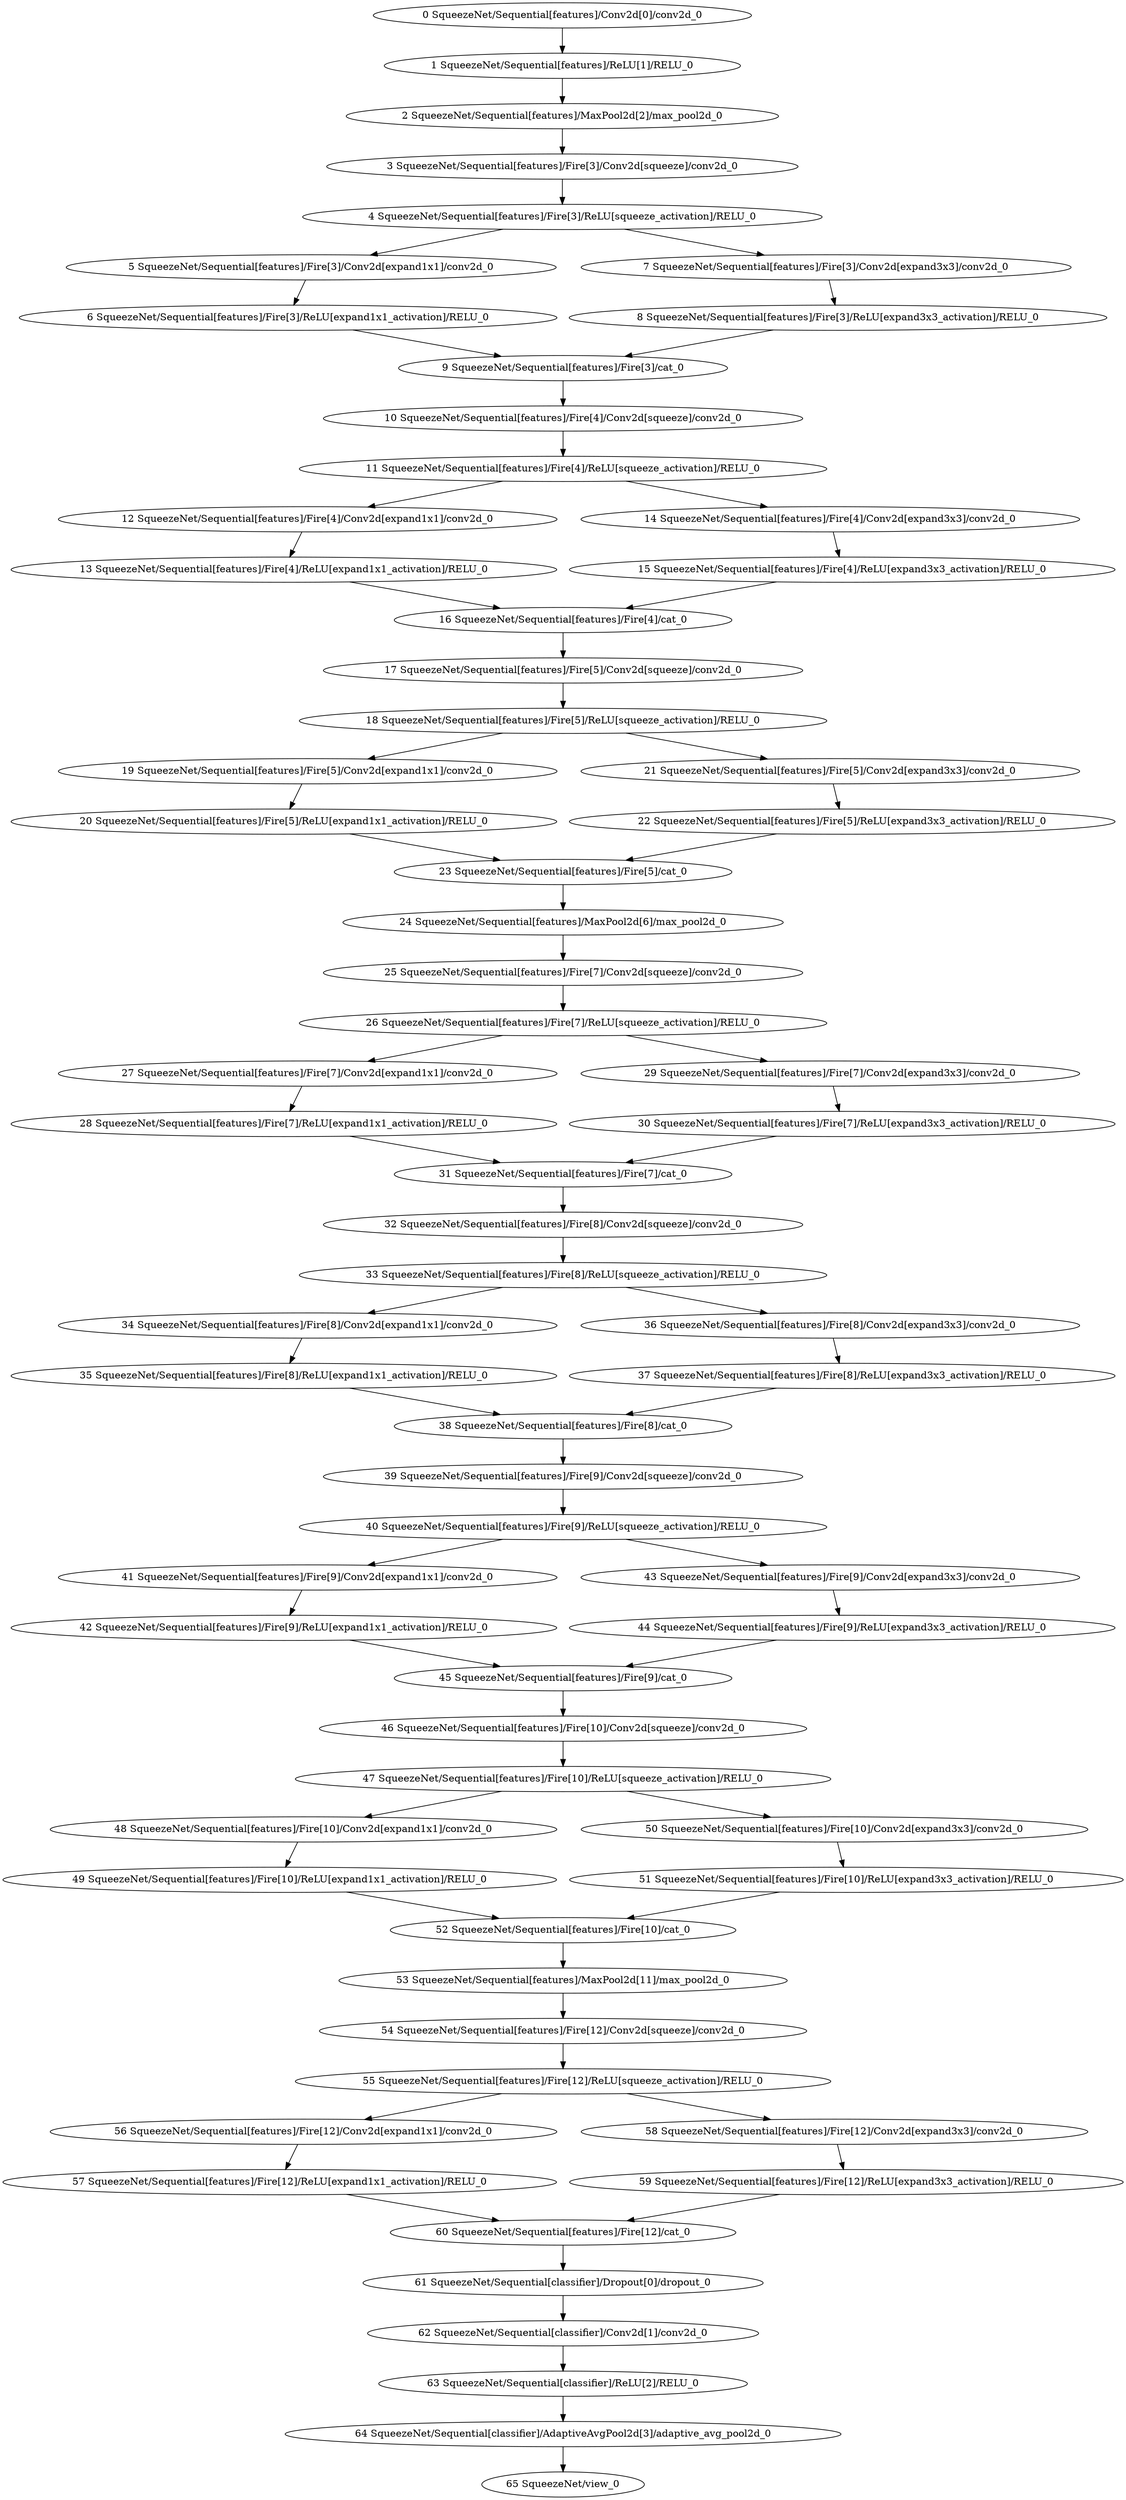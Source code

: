 strict digraph  {
"0 SqueezeNet/Sequential[features]/Conv2d[0]/conv2d_0" [id=0, type=conv2d];
"1 SqueezeNet/Sequential[features]/ReLU[1]/RELU_0" [id=1, type=RELU];
"2 SqueezeNet/Sequential[features]/MaxPool2d[2]/max_pool2d_0" [id=2, type=max_pool2d];
"3 SqueezeNet/Sequential[features]/Fire[3]/Conv2d[squeeze]/conv2d_0" [id=3, type=conv2d];
"4 SqueezeNet/Sequential[features]/Fire[3]/ReLU[squeeze_activation]/RELU_0" [id=4, type=RELU];
"5 SqueezeNet/Sequential[features]/Fire[3]/Conv2d[expand1x1]/conv2d_0" [id=5, type=conv2d];
"6 SqueezeNet/Sequential[features]/Fire[3]/ReLU[expand1x1_activation]/RELU_0" [id=6, type=RELU];
"7 SqueezeNet/Sequential[features]/Fire[3]/Conv2d[expand3x3]/conv2d_0" [id=7, type=conv2d];
"8 SqueezeNet/Sequential[features]/Fire[3]/ReLU[expand3x3_activation]/RELU_0" [id=8, type=RELU];
"9 SqueezeNet/Sequential[features]/Fire[3]/cat_0" [id=9, type=cat];
"10 SqueezeNet/Sequential[features]/Fire[4]/Conv2d[squeeze]/conv2d_0" [id=10, type=conv2d];
"11 SqueezeNet/Sequential[features]/Fire[4]/ReLU[squeeze_activation]/RELU_0" [id=11, type=RELU];
"12 SqueezeNet/Sequential[features]/Fire[4]/Conv2d[expand1x1]/conv2d_0" [id=12, type=conv2d];
"13 SqueezeNet/Sequential[features]/Fire[4]/ReLU[expand1x1_activation]/RELU_0" [id=13, type=RELU];
"14 SqueezeNet/Sequential[features]/Fire[4]/Conv2d[expand3x3]/conv2d_0" [id=14, type=conv2d];
"15 SqueezeNet/Sequential[features]/Fire[4]/ReLU[expand3x3_activation]/RELU_0" [id=15, type=RELU];
"16 SqueezeNet/Sequential[features]/Fire[4]/cat_0" [id=16, type=cat];
"17 SqueezeNet/Sequential[features]/Fire[5]/Conv2d[squeeze]/conv2d_0" [id=17, type=conv2d];
"18 SqueezeNet/Sequential[features]/Fire[5]/ReLU[squeeze_activation]/RELU_0" [id=18, type=RELU];
"19 SqueezeNet/Sequential[features]/Fire[5]/Conv2d[expand1x1]/conv2d_0" [id=19, type=conv2d];
"20 SqueezeNet/Sequential[features]/Fire[5]/ReLU[expand1x1_activation]/RELU_0" [id=20, type=RELU];
"21 SqueezeNet/Sequential[features]/Fire[5]/Conv2d[expand3x3]/conv2d_0" [id=21, type=conv2d];
"22 SqueezeNet/Sequential[features]/Fire[5]/ReLU[expand3x3_activation]/RELU_0" [id=22, type=RELU];
"23 SqueezeNet/Sequential[features]/Fire[5]/cat_0" [id=23, type=cat];
"24 SqueezeNet/Sequential[features]/MaxPool2d[6]/max_pool2d_0" [id=24, type=max_pool2d];
"25 SqueezeNet/Sequential[features]/Fire[7]/Conv2d[squeeze]/conv2d_0" [id=25, type=conv2d];
"26 SqueezeNet/Sequential[features]/Fire[7]/ReLU[squeeze_activation]/RELU_0" [id=26, type=RELU];
"27 SqueezeNet/Sequential[features]/Fire[7]/Conv2d[expand1x1]/conv2d_0" [id=27, type=conv2d];
"28 SqueezeNet/Sequential[features]/Fire[7]/ReLU[expand1x1_activation]/RELU_0" [id=28, type=RELU];
"29 SqueezeNet/Sequential[features]/Fire[7]/Conv2d[expand3x3]/conv2d_0" [id=29, type=conv2d];
"30 SqueezeNet/Sequential[features]/Fire[7]/ReLU[expand3x3_activation]/RELU_0" [id=30, type=RELU];
"31 SqueezeNet/Sequential[features]/Fire[7]/cat_0" [id=31, type=cat];
"32 SqueezeNet/Sequential[features]/Fire[8]/Conv2d[squeeze]/conv2d_0" [id=32, type=conv2d];
"33 SqueezeNet/Sequential[features]/Fire[8]/ReLU[squeeze_activation]/RELU_0" [id=33, type=RELU];
"34 SqueezeNet/Sequential[features]/Fire[8]/Conv2d[expand1x1]/conv2d_0" [id=34, type=conv2d];
"35 SqueezeNet/Sequential[features]/Fire[8]/ReLU[expand1x1_activation]/RELU_0" [id=35, type=RELU];
"36 SqueezeNet/Sequential[features]/Fire[8]/Conv2d[expand3x3]/conv2d_0" [id=36, type=conv2d];
"37 SqueezeNet/Sequential[features]/Fire[8]/ReLU[expand3x3_activation]/RELU_0" [id=37, type=RELU];
"38 SqueezeNet/Sequential[features]/Fire[8]/cat_0" [id=38, type=cat];
"39 SqueezeNet/Sequential[features]/Fire[9]/Conv2d[squeeze]/conv2d_0" [id=39, type=conv2d];
"40 SqueezeNet/Sequential[features]/Fire[9]/ReLU[squeeze_activation]/RELU_0" [id=40, type=RELU];
"41 SqueezeNet/Sequential[features]/Fire[9]/Conv2d[expand1x1]/conv2d_0" [id=41, type=conv2d];
"42 SqueezeNet/Sequential[features]/Fire[9]/ReLU[expand1x1_activation]/RELU_0" [id=42, type=RELU];
"43 SqueezeNet/Sequential[features]/Fire[9]/Conv2d[expand3x3]/conv2d_0" [id=43, type=conv2d];
"44 SqueezeNet/Sequential[features]/Fire[9]/ReLU[expand3x3_activation]/RELU_0" [id=44, type=RELU];
"45 SqueezeNet/Sequential[features]/Fire[9]/cat_0" [id=45, type=cat];
"46 SqueezeNet/Sequential[features]/Fire[10]/Conv2d[squeeze]/conv2d_0" [id=46, type=conv2d];
"47 SqueezeNet/Sequential[features]/Fire[10]/ReLU[squeeze_activation]/RELU_0" [id=47, type=RELU];
"48 SqueezeNet/Sequential[features]/Fire[10]/Conv2d[expand1x1]/conv2d_0" [id=48, type=conv2d];
"49 SqueezeNet/Sequential[features]/Fire[10]/ReLU[expand1x1_activation]/RELU_0" [id=49, type=RELU];
"50 SqueezeNet/Sequential[features]/Fire[10]/Conv2d[expand3x3]/conv2d_0" [id=50, type=conv2d];
"51 SqueezeNet/Sequential[features]/Fire[10]/ReLU[expand3x3_activation]/RELU_0" [id=51, type=RELU];
"52 SqueezeNet/Sequential[features]/Fire[10]/cat_0" [id=52, type=cat];
"53 SqueezeNet/Sequential[features]/MaxPool2d[11]/max_pool2d_0" [id=53, type=max_pool2d];
"54 SqueezeNet/Sequential[features]/Fire[12]/Conv2d[squeeze]/conv2d_0" [id=54, type=conv2d];
"55 SqueezeNet/Sequential[features]/Fire[12]/ReLU[squeeze_activation]/RELU_0" [id=55, type=RELU];
"56 SqueezeNet/Sequential[features]/Fire[12]/Conv2d[expand1x1]/conv2d_0" [id=56, type=conv2d];
"57 SqueezeNet/Sequential[features]/Fire[12]/ReLU[expand1x1_activation]/RELU_0" [id=57, type=RELU];
"58 SqueezeNet/Sequential[features]/Fire[12]/Conv2d[expand3x3]/conv2d_0" [id=58, type=conv2d];
"59 SqueezeNet/Sequential[features]/Fire[12]/ReLU[expand3x3_activation]/RELU_0" [id=59, type=RELU];
"60 SqueezeNet/Sequential[features]/Fire[12]/cat_0" [id=60, type=cat];
"61 SqueezeNet/Sequential[classifier]/Dropout[0]/dropout_0" [id=61, type=dropout];
"62 SqueezeNet/Sequential[classifier]/Conv2d[1]/conv2d_0" [id=62, type=conv2d];
"63 SqueezeNet/Sequential[classifier]/ReLU[2]/RELU_0" [id=63, type=RELU];
"64 SqueezeNet/Sequential[classifier]/AdaptiveAvgPool2d[3]/adaptive_avg_pool2d_0" [id=64, type=adaptive_avg_pool2d];
"65 SqueezeNet/view_0" [id=65, type=view];
"0 SqueezeNet/Sequential[features]/Conv2d[0]/conv2d_0" -> "1 SqueezeNet/Sequential[features]/ReLU[1]/RELU_0";
"1 SqueezeNet/Sequential[features]/ReLU[1]/RELU_0" -> "2 SqueezeNet/Sequential[features]/MaxPool2d[2]/max_pool2d_0";
"2 SqueezeNet/Sequential[features]/MaxPool2d[2]/max_pool2d_0" -> "3 SqueezeNet/Sequential[features]/Fire[3]/Conv2d[squeeze]/conv2d_0";
"3 SqueezeNet/Sequential[features]/Fire[3]/Conv2d[squeeze]/conv2d_0" -> "4 SqueezeNet/Sequential[features]/Fire[3]/ReLU[squeeze_activation]/RELU_0";
"4 SqueezeNet/Sequential[features]/Fire[3]/ReLU[squeeze_activation]/RELU_0" -> "5 SqueezeNet/Sequential[features]/Fire[3]/Conv2d[expand1x1]/conv2d_0";
"4 SqueezeNet/Sequential[features]/Fire[3]/ReLU[squeeze_activation]/RELU_0" -> "7 SqueezeNet/Sequential[features]/Fire[3]/Conv2d[expand3x3]/conv2d_0";
"5 SqueezeNet/Sequential[features]/Fire[3]/Conv2d[expand1x1]/conv2d_0" -> "6 SqueezeNet/Sequential[features]/Fire[3]/ReLU[expand1x1_activation]/RELU_0";
"6 SqueezeNet/Sequential[features]/Fire[3]/ReLU[expand1x1_activation]/RELU_0" -> "9 SqueezeNet/Sequential[features]/Fire[3]/cat_0";
"7 SqueezeNet/Sequential[features]/Fire[3]/Conv2d[expand3x3]/conv2d_0" -> "8 SqueezeNet/Sequential[features]/Fire[3]/ReLU[expand3x3_activation]/RELU_0";
"8 SqueezeNet/Sequential[features]/Fire[3]/ReLU[expand3x3_activation]/RELU_0" -> "9 SqueezeNet/Sequential[features]/Fire[3]/cat_0";
"9 SqueezeNet/Sequential[features]/Fire[3]/cat_0" -> "10 SqueezeNet/Sequential[features]/Fire[4]/Conv2d[squeeze]/conv2d_0";
"10 SqueezeNet/Sequential[features]/Fire[4]/Conv2d[squeeze]/conv2d_0" -> "11 SqueezeNet/Sequential[features]/Fire[4]/ReLU[squeeze_activation]/RELU_0";
"11 SqueezeNet/Sequential[features]/Fire[4]/ReLU[squeeze_activation]/RELU_0" -> "12 SqueezeNet/Sequential[features]/Fire[4]/Conv2d[expand1x1]/conv2d_0";
"11 SqueezeNet/Sequential[features]/Fire[4]/ReLU[squeeze_activation]/RELU_0" -> "14 SqueezeNet/Sequential[features]/Fire[4]/Conv2d[expand3x3]/conv2d_0";
"12 SqueezeNet/Sequential[features]/Fire[4]/Conv2d[expand1x1]/conv2d_0" -> "13 SqueezeNet/Sequential[features]/Fire[4]/ReLU[expand1x1_activation]/RELU_0";
"13 SqueezeNet/Sequential[features]/Fire[4]/ReLU[expand1x1_activation]/RELU_0" -> "16 SqueezeNet/Sequential[features]/Fire[4]/cat_0";
"14 SqueezeNet/Sequential[features]/Fire[4]/Conv2d[expand3x3]/conv2d_0" -> "15 SqueezeNet/Sequential[features]/Fire[4]/ReLU[expand3x3_activation]/RELU_0";
"15 SqueezeNet/Sequential[features]/Fire[4]/ReLU[expand3x3_activation]/RELU_0" -> "16 SqueezeNet/Sequential[features]/Fire[4]/cat_0";
"16 SqueezeNet/Sequential[features]/Fire[4]/cat_0" -> "17 SqueezeNet/Sequential[features]/Fire[5]/Conv2d[squeeze]/conv2d_0";
"17 SqueezeNet/Sequential[features]/Fire[5]/Conv2d[squeeze]/conv2d_0" -> "18 SqueezeNet/Sequential[features]/Fire[5]/ReLU[squeeze_activation]/RELU_0";
"18 SqueezeNet/Sequential[features]/Fire[5]/ReLU[squeeze_activation]/RELU_0" -> "19 SqueezeNet/Sequential[features]/Fire[5]/Conv2d[expand1x1]/conv2d_0";
"18 SqueezeNet/Sequential[features]/Fire[5]/ReLU[squeeze_activation]/RELU_0" -> "21 SqueezeNet/Sequential[features]/Fire[5]/Conv2d[expand3x3]/conv2d_0";
"19 SqueezeNet/Sequential[features]/Fire[5]/Conv2d[expand1x1]/conv2d_0" -> "20 SqueezeNet/Sequential[features]/Fire[5]/ReLU[expand1x1_activation]/RELU_0";
"20 SqueezeNet/Sequential[features]/Fire[5]/ReLU[expand1x1_activation]/RELU_0" -> "23 SqueezeNet/Sequential[features]/Fire[5]/cat_0";
"21 SqueezeNet/Sequential[features]/Fire[5]/Conv2d[expand3x3]/conv2d_0" -> "22 SqueezeNet/Sequential[features]/Fire[5]/ReLU[expand3x3_activation]/RELU_0";
"22 SqueezeNet/Sequential[features]/Fire[5]/ReLU[expand3x3_activation]/RELU_0" -> "23 SqueezeNet/Sequential[features]/Fire[5]/cat_0";
"23 SqueezeNet/Sequential[features]/Fire[5]/cat_0" -> "24 SqueezeNet/Sequential[features]/MaxPool2d[6]/max_pool2d_0";
"24 SqueezeNet/Sequential[features]/MaxPool2d[6]/max_pool2d_0" -> "25 SqueezeNet/Sequential[features]/Fire[7]/Conv2d[squeeze]/conv2d_0";
"25 SqueezeNet/Sequential[features]/Fire[7]/Conv2d[squeeze]/conv2d_0" -> "26 SqueezeNet/Sequential[features]/Fire[7]/ReLU[squeeze_activation]/RELU_0";
"26 SqueezeNet/Sequential[features]/Fire[7]/ReLU[squeeze_activation]/RELU_0" -> "27 SqueezeNet/Sequential[features]/Fire[7]/Conv2d[expand1x1]/conv2d_0";
"26 SqueezeNet/Sequential[features]/Fire[7]/ReLU[squeeze_activation]/RELU_0" -> "29 SqueezeNet/Sequential[features]/Fire[7]/Conv2d[expand3x3]/conv2d_0";
"27 SqueezeNet/Sequential[features]/Fire[7]/Conv2d[expand1x1]/conv2d_0" -> "28 SqueezeNet/Sequential[features]/Fire[7]/ReLU[expand1x1_activation]/RELU_0";
"28 SqueezeNet/Sequential[features]/Fire[7]/ReLU[expand1x1_activation]/RELU_0" -> "31 SqueezeNet/Sequential[features]/Fire[7]/cat_0";
"29 SqueezeNet/Sequential[features]/Fire[7]/Conv2d[expand3x3]/conv2d_0" -> "30 SqueezeNet/Sequential[features]/Fire[7]/ReLU[expand3x3_activation]/RELU_0";
"30 SqueezeNet/Sequential[features]/Fire[7]/ReLU[expand3x3_activation]/RELU_0" -> "31 SqueezeNet/Sequential[features]/Fire[7]/cat_0";
"31 SqueezeNet/Sequential[features]/Fire[7]/cat_0" -> "32 SqueezeNet/Sequential[features]/Fire[8]/Conv2d[squeeze]/conv2d_0";
"32 SqueezeNet/Sequential[features]/Fire[8]/Conv2d[squeeze]/conv2d_0" -> "33 SqueezeNet/Sequential[features]/Fire[8]/ReLU[squeeze_activation]/RELU_0";
"33 SqueezeNet/Sequential[features]/Fire[8]/ReLU[squeeze_activation]/RELU_0" -> "34 SqueezeNet/Sequential[features]/Fire[8]/Conv2d[expand1x1]/conv2d_0";
"33 SqueezeNet/Sequential[features]/Fire[8]/ReLU[squeeze_activation]/RELU_0" -> "36 SqueezeNet/Sequential[features]/Fire[8]/Conv2d[expand3x3]/conv2d_0";
"34 SqueezeNet/Sequential[features]/Fire[8]/Conv2d[expand1x1]/conv2d_0" -> "35 SqueezeNet/Sequential[features]/Fire[8]/ReLU[expand1x1_activation]/RELU_0";
"35 SqueezeNet/Sequential[features]/Fire[8]/ReLU[expand1x1_activation]/RELU_0" -> "38 SqueezeNet/Sequential[features]/Fire[8]/cat_0";
"36 SqueezeNet/Sequential[features]/Fire[8]/Conv2d[expand3x3]/conv2d_0" -> "37 SqueezeNet/Sequential[features]/Fire[8]/ReLU[expand3x3_activation]/RELU_0";
"37 SqueezeNet/Sequential[features]/Fire[8]/ReLU[expand3x3_activation]/RELU_0" -> "38 SqueezeNet/Sequential[features]/Fire[8]/cat_0";
"38 SqueezeNet/Sequential[features]/Fire[8]/cat_0" -> "39 SqueezeNet/Sequential[features]/Fire[9]/Conv2d[squeeze]/conv2d_0";
"39 SqueezeNet/Sequential[features]/Fire[9]/Conv2d[squeeze]/conv2d_0" -> "40 SqueezeNet/Sequential[features]/Fire[9]/ReLU[squeeze_activation]/RELU_0";
"40 SqueezeNet/Sequential[features]/Fire[9]/ReLU[squeeze_activation]/RELU_0" -> "41 SqueezeNet/Sequential[features]/Fire[9]/Conv2d[expand1x1]/conv2d_0";
"40 SqueezeNet/Sequential[features]/Fire[9]/ReLU[squeeze_activation]/RELU_0" -> "43 SqueezeNet/Sequential[features]/Fire[9]/Conv2d[expand3x3]/conv2d_0";
"41 SqueezeNet/Sequential[features]/Fire[9]/Conv2d[expand1x1]/conv2d_0" -> "42 SqueezeNet/Sequential[features]/Fire[9]/ReLU[expand1x1_activation]/RELU_0";
"42 SqueezeNet/Sequential[features]/Fire[9]/ReLU[expand1x1_activation]/RELU_0" -> "45 SqueezeNet/Sequential[features]/Fire[9]/cat_0";
"43 SqueezeNet/Sequential[features]/Fire[9]/Conv2d[expand3x3]/conv2d_0" -> "44 SqueezeNet/Sequential[features]/Fire[9]/ReLU[expand3x3_activation]/RELU_0";
"44 SqueezeNet/Sequential[features]/Fire[9]/ReLU[expand3x3_activation]/RELU_0" -> "45 SqueezeNet/Sequential[features]/Fire[9]/cat_0";
"45 SqueezeNet/Sequential[features]/Fire[9]/cat_0" -> "46 SqueezeNet/Sequential[features]/Fire[10]/Conv2d[squeeze]/conv2d_0";
"46 SqueezeNet/Sequential[features]/Fire[10]/Conv2d[squeeze]/conv2d_0" -> "47 SqueezeNet/Sequential[features]/Fire[10]/ReLU[squeeze_activation]/RELU_0";
"47 SqueezeNet/Sequential[features]/Fire[10]/ReLU[squeeze_activation]/RELU_0" -> "48 SqueezeNet/Sequential[features]/Fire[10]/Conv2d[expand1x1]/conv2d_0";
"47 SqueezeNet/Sequential[features]/Fire[10]/ReLU[squeeze_activation]/RELU_0" -> "50 SqueezeNet/Sequential[features]/Fire[10]/Conv2d[expand3x3]/conv2d_0";
"48 SqueezeNet/Sequential[features]/Fire[10]/Conv2d[expand1x1]/conv2d_0" -> "49 SqueezeNet/Sequential[features]/Fire[10]/ReLU[expand1x1_activation]/RELU_0";
"49 SqueezeNet/Sequential[features]/Fire[10]/ReLU[expand1x1_activation]/RELU_0" -> "52 SqueezeNet/Sequential[features]/Fire[10]/cat_0";
"50 SqueezeNet/Sequential[features]/Fire[10]/Conv2d[expand3x3]/conv2d_0" -> "51 SqueezeNet/Sequential[features]/Fire[10]/ReLU[expand3x3_activation]/RELU_0";
"51 SqueezeNet/Sequential[features]/Fire[10]/ReLU[expand3x3_activation]/RELU_0" -> "52 SqueezeNet/Sequential[features]/Fire[10]/cat_0";
"52 SqueezeNet/Sequential[features]/Fire[10]/cat_0" -> "53 SqueezeNet/Sequential[features]/MaxPool2d[11]/max_pool2d_0";
"53 SqueezeNet/Sequential[features]/MaxPool2d[11]/max_pool2d_0" -> "54 SqueezeNet/Sequential[features]/Fire[12]/Conv2d[squeeze]/conv2d_0";
"54 SqueezeNet/Sequential[features]/Fire[12]/Conv2d[squeeze]/conv2d_0" -> "55 SqueezeNet/Sequential[features]/Fire[12]/ReLU[squeeze_activation]/RELU_0";
"55 SqueezeNet/Sequential[features]/Fire[12]/ReLU[squeeze_activation]/RELU_0" -> "56 SqueezeNet/Sequential[features]/Fire[12]/Conv2d[expand1x1]/conv2d_0";
"55 SqueezeNet/Sequential[features]/Fire[12]/ReLU[squeeze_activation]/RELU_0" -> "58 SqueezeNet/Sequential[features]/Fire[12]/Conv2d[expand3x3]/conv2d_0";
"56 SqueezeNet/Sequential[features]/Fire[12]/Conv2d[expand1x1]/conv2d_0" -> "57 SqueezeNet/Sequential[features]/Fire[12]/ReLU[expand1x1_activation]/RELU_0";
"57 SqueezeNet/Sequential[features]/Fire[12]/ReLU[expand1x1_activation]/RELU_0" -> "60 SqueezeNet/Sequential[features]/Fire[12]/cat_0";
"58 SqueezeNet/Sequential[features]/Fire[12]/Conv2d[expand3x3]/conv2d_0" -> "59 SqueezeNet/Sequential[features]/Fire[12]/ReLU[expand3x3_activation]/RELU_0";
"59 SqueezeNet/Sequential[features]/Fire[12]/ReLU[expand3x3_activation]/RELU_0" -> "60 SqueezeNet/Sequential[features]/Fire[12]/cat_0";
"60 SqueezeNet/Sequential[features]/Fire[12]/cat_0" -> "61 SqueezeNet/Sequential[classifier]/Dropout[0]/dropout_0";
"61 SqueezeNet/Sequential[classifier]/Dropout[0]/dropout_0" -> "62 SqueezeNet/Sequential[classifier]/Conv2d[1]/conv2d_0";
"62 SqueezeNet/Sequential[classifier]/Conv2d[1]/conv2d_0" -> "63 SqueezeNet/Sequential[classifier]/ReLU[2]/RELU_0";
"63 SqueezeNet/Sequential[classifier]/ReLU[2]/RELU_0" -> "64 SqueezeNet/Sequential[classifier]/AdaptiveAvgPool2d[3]/adaptive_avg_pool2d_0";
"64 SqueezeNet/Sequential[classifier]/AdaptiveAvgPool2d[3]/adaptive_avg_pool2d_0" -> "65 SqueezeNet/view_0";
}
